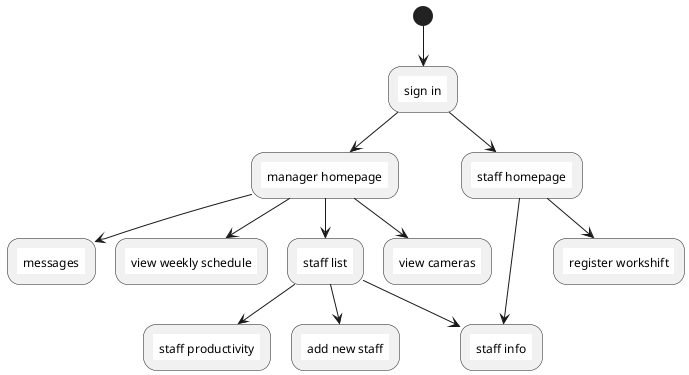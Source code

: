 @startuml

!unquoted procedure SALT($x)
"{{
salt
%invoke_procedure("_"+$x)
}}" as $x
!endprocedure

!procedure _signin()
{
    sign in
}
!endprocedure

!procedure _manager_homepage()
{
    manager homepage
}
!endprocedure

!procedure _staff_homepage()
{
    staff homepage
}
!endprocedure

!procedure _staff_list()
{
    staff list
}
!endprocedure

!procedure _view_cameras()
{
    view cameras
}
!endprocedure

!procedure _view_weekly_schedule()
{
    view weekly schedule
}
!endprocedure

!procedure _messages()
{
    messages
}
!endprocedure

!procedure _staff_info()
{
    staff info
}
!endprocedure

!procedure _staff_productivity()
{
    staff productivity
}
!endprocedure

!procedure _register_workshift()
{
    register workshift
}
!endprocedure

!procedure _add_new_staff()
{
    add new staff
}
!endprocedure

(*) --> SALT(signin)
signin --> SALT(manager_homepage)
signin --> SALT(staff_homepage)
manager_homepage --> SALT(view_weekly_schedule)
manager_homepage --> SALT(view_cameras)
manager_homepage --> SALT(messages)
manager_homepage --> SALT(staff_list)
staff_list --> SALT(staff_info)
staff_list --> SALT(staff_productivity)
staff_list --> SALT(add_new_staff)
staff_homepage --> SALT(staff_info)
staff_homepage --> SALT(register_workshift)
@enduml
